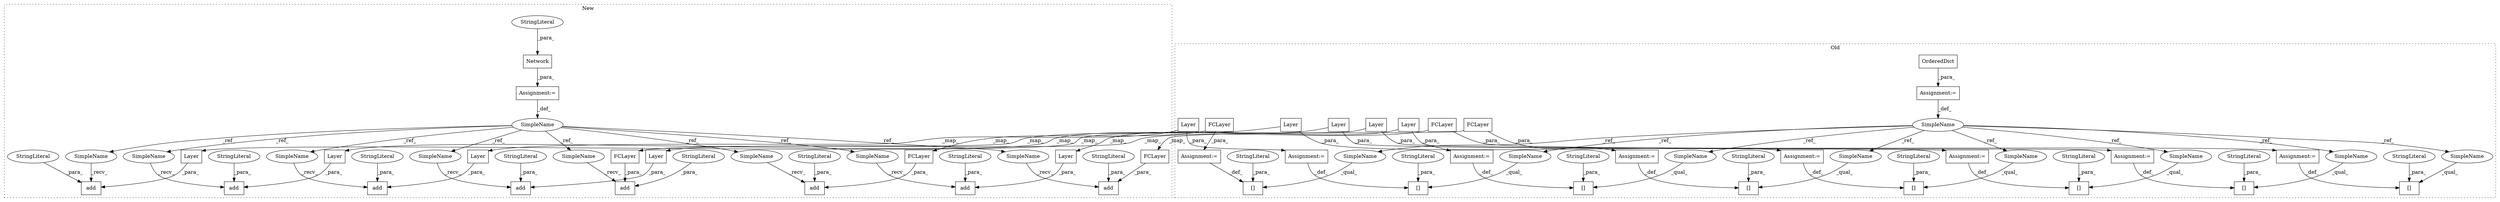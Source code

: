 digraph G {
subgraph cluster0 {
1 [label="FCLayer" a="32" s="568,587" l="8,1" shape="box"];
4 [label="[]" a="2" s="554,566" l="7,1" shape="box"];
5 [label="SimpleName" a="42" s="245" l="6" shape="ellipse"];
6 [label="[]" a="2" s="393,407" l="7,1" shape="box"];
9 [label="OrderedDict" a="32" s="252" l="13" shape="box"];
10 [label="[]" a="2" s="352,366" l="7,1" shape="box"];
12 [label="Layer" a="32" s="368,386" l="6,1" shape="box"];
14 [label="[]" a="2" s="434,448" l="7,1" shape="box"];
16 [label="Layer" a="32" s="409,427" l="6,1" shape="box"];
18 [label="[]" a="2" s="271,285" l="7,1" shape="box"];
21 [label="Layer" a="32" s="287,305" l="6,1" shape="box"];
24 [label="[]" a="2" s="312,326" l="7,1" shape="box"];
26 [label="Layer" a="32" s="328,345" l="6,1" shape="box"];
28 [label="[]" a="2" s="514,526" l="7,1" shape="box"];
29 [label="StringLiteral" a="45" s="441" l="7" shape="ellipse"];
30 [label="[]" a="2" s="475,487" l="7,1" shape="box"];
35 [label="StringLiteral" a="45" s="561" l="5" shape="ellipse"];
36 [label="StringLiteral" a="45" s="359" l="7" shape="ellipse"];
38 [label="StringLiteral" a="45" s="521" l="5" shape="ellipse"];
39 [label="StringLiteral" a="45" s="482" l="5" shape="ellipse"];
42 [label="StringLiteral" a="45" s="278" l="7" shape="ellipse"];
45 [label="Assignment:=" a="7" s="488" l="1" shape="box"];
47 [label="Assignment:=" a="7" s="327" l="1" shape="box"];
48 [label="StringLiteral" a="45" s="319" l="7" shape="ellipse"];
49 [label="Assignment:=" a="7" s="251" l="1" shape="box"];
50 [label="Assignment:=" a="7" s="286" l="1" shape="box"];
52 [label="FCLayer" a="32" s="528,547" l="8,1" shape="box"];
53 [label="Assignment:=" a="7" s="527" l="1" shape="box"];
54 [label="StringLiteral" a="45" s="400" l="7" shape="ellipse"];
56 [label="Assignment:=" a="7" s="567" l="1" shape="box"];
57 [label="Assignment:=" a="7" s="408" l="1" shape="box"];
58 [label="Assignment:=" a="7" s="367" l="1" shape="box"];
59 [label="Assignment:=" a="7" s="449" l="1" shape="box"];
61 [label="Layer" a="32" s="450,468" l="6,1" shape="box"];
62 [label="FCLayer" a="32" s="489,507" l="8,1" shape="box"];
72 [label="SimpleName" a="42" s="475" l="6" shape="ellipse"];
73 [label="SimpleName" a="42" s="271" l="6" shape="ellipse"];
74 [label="SimpleName" a="42" s="554" l="6" shape="ellipse"];
75 [label="SimpleName" a="42" s="393" l="6" shape="ellipse"];
76 [label="SimpleName" a="42" s="352" l="6" shape="ellipse"];
77 [label="SimpleName" a="42" s="434" l="6" shape="ellipse"];
78 [label="SimpleName" a="42" s="514" l="6" shape="ellipse"];
79 [label="SimpleName" a="42" s="312" l="6" shape="ellipse"];
label = "Old";
style="dotted";
}
subgraph cluster1 {
2 [label="FCLayer" a="32" s="499,518" l="8,1" shape="box"];
3 [label="add" a="32" s="489,519" l="4,1" shape="box"];
7 [label="Network" a="32" s="179,196" l="8,1" shape="box"];
8 [label="add" a="32" s="287,318" l="4,1" shape="box"];
11 [label="Layer" a="32" s="299,317" l="6,1" shape="box"];
13 [label="add" a="32" s="328,359" l="4,1" shape="box"];
15 [label="Layer" a="32" s="340,358" l="6,1" shape="box"];
17 [label="add" a="32" s="247,277" l="4,1" shape="box"];
19 [label="SimpleName" a="42" s="176" l="2" shape="ellipse"];
20 [label="add" a="32" s="206,237" l="4,1" shape="box"];
22 [label="Layer" a="32" s="218,236" l="6,1" shape="box"];
23 [label="add" a="32" s="449,479" l="4,1" shape="box"];
25 [label="Layer" a="32" s="259,276" l="6,1" shape="box"];
27 [label="add" a="32" s="410,439" l="4,1" shape="box"];
31 [label="StringLiteral" a="45" s="414" l="5" shape="ellipse"];
32 [label="add" a="32" s="369,400" l="4,1" shape="box"];
33 [label="StringLiteral" a="45" s="373" l="7" shape="ellipse"];
34 [label="StringLiteral" a="45" s="493" l="5" shape="ellipse"];
37 [label="StringLiteral" a="45" s="187" l="9" shape="ellipse"];
40 [label="StringLiteral" a="45" s="251" l="7" shape="ellipse"];
41 [label="StringLiteral" a="45" s="453" l="5" shape="ellipse"];
43 [label="Assignment:=" a="7" s="178" l="1" shape="box"];
44 [label="StringLiteral" a="45" s="210" l="7" shape="ellipse"];
46 [label="StringLiteral" a="45" s="291" l="7" shape="ellipse"];
51 [label="FCLayer" a="32" s="459,478" l="8,1" shape="box"];
55 [label="StringLiteral" a="45" s="332" l="7" shape="ellipse"];
60 [label="Layer" a="32" s="381,399" l="6,1" shape="box"];
63 [label="FCLayer" a="32" s="420,438" l="8,1" shape="box"];
64 [label="SimpleName" a="42" s="284" l="2" shape="ellipse"];
65 [label="SimpleName" a="42" s="407" l="2" shape="ellipse"];
66 [label="SimpleName" a="42" s="244" l="2" shape="ellipse"];
67 [label="SimpleName" a="42" s="446" l="2" shape="ellipse"];
68 [label="SimpleName" a="42" s="325" l="2" shape="ellipse"];
69 [label="SimpleName" a="42" s="366" l="2" shape="ellipse"];
70 [label="SimpleName" a="42" s="486" l="2" shape="ellipse"];
71 [label="SimpleName" a="42" s="203" l="2" shape="ellipse"];
label = "New";
style="dotted";
}
1 -> 56 [label="_para_"];
1 -> 2 [label="_map_"];
2 -> 3 [label="_para_"];
5 -> 78 [label="_ref_"];
5 -> 74 [label="_ref_"];
5 -> 76 [label="_ref_"];
5 -> 79 [label="_ref_"];
5 -> 77 [label="_ref_"];
5 -> 75 [label="_ref_"];
5 -> 72 [label="_ref_"];
5 -> 73 [label="_ref_"];
7 -> 43 [label="_para_"];
9 -> 49 [label="_para_"];
11 -> 8 [label="_para_"];
12 -> 11 [label="_map_"];
12 -> 58 [label="_para_"];
15 -> 13 [label="_para_"];
16 -> 15 [label="_map_"];
16 -> 57 [label="_para_"];
19 -> 65 [label="_ref_"];
19 -> 70 [label="_ref_"];
19 -> 69 [label="_ref_"];
19 -> 68 [label="_ref_"];
19 -> 71 [label="_ref_"];
19 -> 67 [label="_ref_"];
19 -> 64 [label="_ref_"];
19 -> 66 [label="_ref_"];
21 -> 50 [label="_para_"];
21 -> 22 [label="_map_"];
22 -> 20 [label="_para_"];
25 -> 17 [label="_para_"];
26 -> 25 [label="_map_"];
26 -> 47 [label="_para_"];
29 -> 14 [label="_para_"];
31 -> 27 [label="_para_"];
33 -> 32 [label="_para_"];
34 -> 3 [label="_para_"];
35 -> 4 [label="_para_"];
36 -> 10 [label="_para_"];
37 -> 7 [label="_para_"];
38 -> 28 [label="_para_"];
39 -> 30 [label="_para_"];
40 -> 17 [label="_para_"];
41 -> 23 [label="_para_"];
42 -> 18 [label="_para_"];
43 -> 19 [label="_def_"];
44 -> 20 [label="_para_"];
45 -> 30 [label="_def_"];
46 -> 8 [label="_para_"];
47 -> 24 [label="_def_"];
48 -> 24 [label="_para_"];
49 -> 5 [label="_def_"];
50 -> 18 [label="_def_"];
51 -> 23 [label="_para_"];
52 -> 53 [label="_para_"];
52 -> 51 [label="_map_"];
53 -> 28 [label="_def_"];
54 -> 6 [label="_para_"];
55 -> 13 [label="_para_"];
56 -> 4 [label="_def_"];
57 -> 6 [label="_def_"];
58 -> 10 [label="_def_"];
59 -> 14 [label="_def_"];
60 -> 32 [label="_para_"];
61 -> 59 [label="_para_"];
61 -> 60 [label="_map_"];
62 -> 63 [label="_map_"];
62 -> 45 [label="_para_"];
63 -> 27 [label="_para_"];
64 -> 8 [label="_recv_"];
65 -> 27 [label="_recv_"];
66 -> 17 [label="_recv_"];
67 -> 23 [label="_recv_"];
68 -> 13 [label="_recv_"];
69 -> 32 [label="_recv_"];
70 -> 3 [label="_recv_"];
71 -> 20 [label="_recv_"];
72 -> 30 [label="_qual_"];
73 -> 18 [label="_qual_"];
74 -> 4 [label="_qual_"];
75 -> 6 [label="_qual_"];
76 -> 10 [label="_qual_"];
77 -> 14 [label="_qual_"];
78 -> 28 [label="_qual_"];
79 -> 24 [label="_qual_"];
}